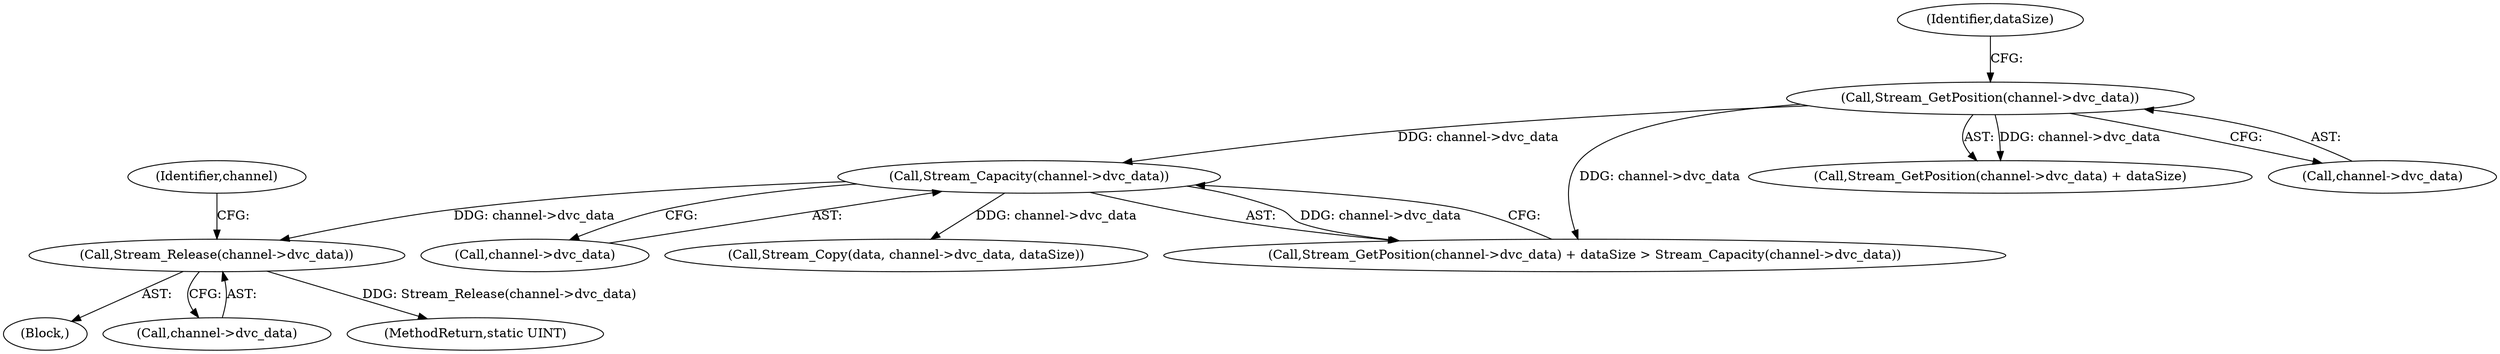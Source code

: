digraph "0_FreeRDP_baee520e3dd9be6511c45a14c5f5e77784de1471_6@pointer" {
"1000162" [label="(Call,Stream_Release(channel->dvc_data))"];
"1000151" [label="(Call,Stream_Capacity(channel->dvc_data))"];
"1000146" [label="(Call,Stream_GetPosition(channel->dvc_data))"];
"1000146" [label="(Call,Stream_GetPosition(channel->dvc_data))"];
"1000155" [label="(Block,)"];
"1000152" [label="(Call,channel->dvc_data)"];
"1000162" [label="(Call,Stream_Release(channel->dvc_data))"];
"1000173" [label="(Call,Stream_Copy(data, channel->dvc_data, dataSize))"];
"1000145" [label="(Call,Stream_GetPosition(channel->dvc_data) + dataSize)"];
"1000150" [label="(Identifier,dataSize)"];
"1000168" [label="(Identifier,channel)"];
"1000163" [label="(Call,channel->dvc_data)"];
"1000151" [label="(Call,Stream_Capacity(channel->dvc_data))"];
"1000147" [label="(Call,channel->dvc_data)"];
"1000227" [label="(MethodReturn,static UINT)"];
"1000144" [label="(Call,Stream_GetPosition(channel->dvc_data) + dataSize > Stream_Capacity(channel->dvc_data))"];
"1000162" -> "1000155"  [label="AST: "];
"1000162" -> "1000163"  [label="CFG: "];
"1000163" -> "1000162"  [label="AST: "];
"1000168" -> "1000162"  [label="CFG: "];
"1000162" -> "1000227"  [label="DDG: Stream_Release(channel->dvc_data)"];
"1000151" -> "1000162"  [label="DDG: channel->dvc_data"];
"1000151" -> "1000144"  [label="AST: "];
"1000151" -> "1000152"  [label="CFG: "];
"1000152" -> "1000151"  [label="AST: "];
"1000144" -> "1000151"  [label="CFG: "];
"1000151" -> "1000144"  [label="DDG: channel->dvc_data"];
"1000146" -> "1000151"  [label="DDG: channel->dvc_data"];
"1000151" -> "1000173"  [label="DDG: channel->dvc_data"];
"1000146" -> "1000145"  [label="AST: "];
"1000146" -> "1000147"  [label="CFG: "];
"1000147" -> "1000146"  [label="AST: "];
"1000150" -> "1000146"  [label="CFG: "];
"1000146" -> "1000144"  [label="DDG: channel->dvc_data"];
"1000146" -> "1000145"  [label="DDG: channel->dvc_data"];
}
